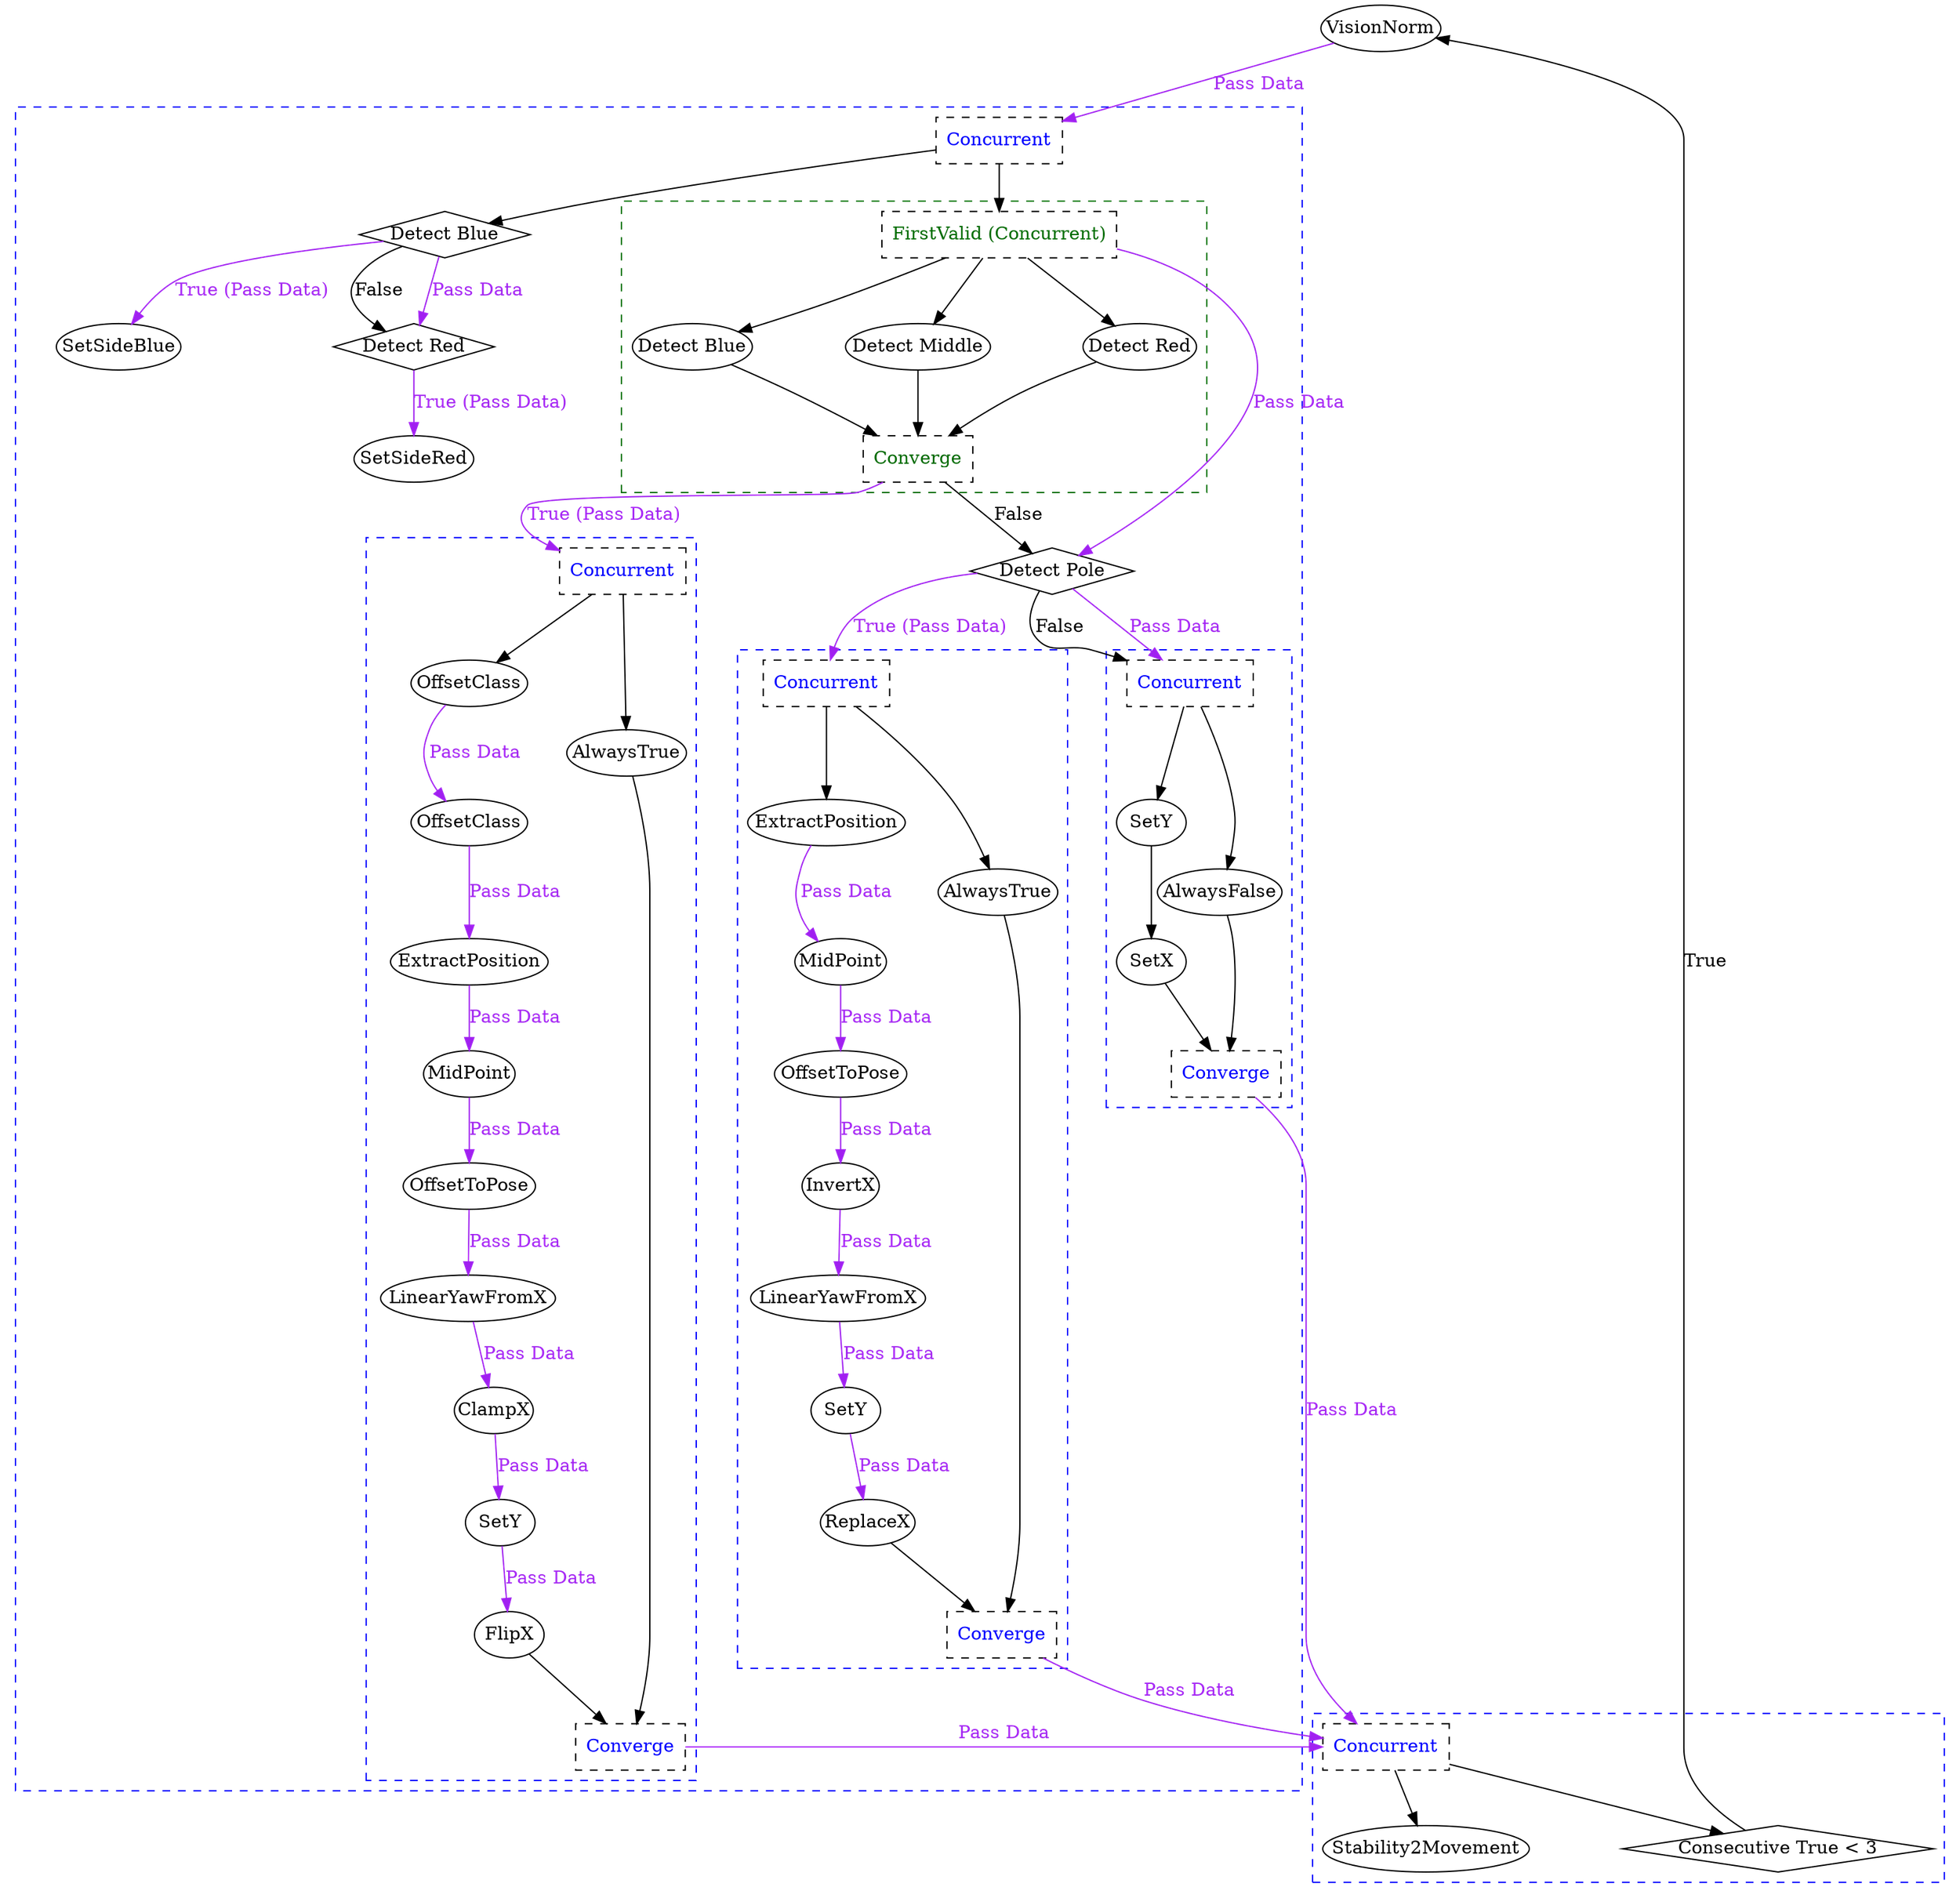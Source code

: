 digraph G {
	splines = true;
	nodesep = 1.0;
	bgcolor = "none"
	"5ece2f56-3b2d-4ace-a5f9-6c071a15a79a" [shape = diamond];
	subgraph "cluster_5b265b7f-7791-402d-bb47-9054b932c43b" {
		style = dashed;
		color = blue;
		"d640c9e9-5dfe-416b-aafa-9992d9027125" [shape = diamond];
		"f2d893b2-ea0c-41d6-9fef-0c10b36ee216" [shape = diamond];
		"7473f99e-4ad1-4b58-b074-96fab5957204" [shape = diamond];
		"a5ab0cc5-5dfc-4d0e-8311-21c143d61d5e" [shape = diamond];
		subgraph "cluster_3d518d72-28ab-4e8a-8379-fdb2cdcdeec9" {
			style = dashed;
			color = blue;
			"81d1e589-0469-43e9-8fa1-a2045bb27fc5" -> "9dd1817f-1cde-4cfc-833c-204e55f45190" [color = purple, fontcolor = purple, label = "Pass Data"];
			"3102ad90-7ced-45c0-ba4f-86380f73e066" -> "81d1e589-0469-43e9-8fa1-a2045bb27fc5" [color = purple, fontcolor = purple, label = "Pass Data"];
			"46c8f0d0-b709-47d0-acc6-e4255cfa1558" -> "3102ad90-7ced-45c0-ba4f-86380f73e066" [color = purple, fontcolor = purple, label = "Pass Data"];
			"fc98ccb8-32c8-4a14-962c-94d90a1da169" -> "46c8f0d0-b709-47d0-acc6-e4255cfa1558" [color = purple, fontcolor = purple, label = "Pass Data"];
			"a841218c-9fbd-4393-88f0-e93d5a7c8854" -> "fc98ccb8-32c8-4a14-962c-94d90a1da169" [color = purple, fontcolor = purple, label = "Pass Data"];
			"3b663726-6795-43ca-9ee3-a63c6741ea9d" -> "a841218c-9fbd-4393-88f0-e93d5a7c8854" [color = purple, fontcolor = purple, label = "Pass Data"];
			"14c63487-822f-49f7-9fdc-3dfbbd06379d" -> "3b663726-6795-43ca-9ee3-a63c6741ea9d" [color = purple, fontcolor = purple, label = "Pass Data"];
			"aaa33a27-3cb3-4c8b-ba9a-5b4eb2362ba7" -> "14c63487-822f-49f7-9fdc-3dfbbd06379d" [color = purple, fontcolor = purple, label = "Pass Data"];
			"cf38b983-4306-4ff1-aa30-03d95aa1c98d" -> "aaa33a27-3cb3-4c8b-ba9a-5b4eb2362ba7";
			"cf38b983-4306-4ff1-aa30-03d95aa1c98d" -> "b722bb5f-9132-4c91-a328-c9556975c559";
			"9dd1817f-1cde-4cfc-833c-204e55f45190" -> "e08aa6ba-2ec9-4547-b41a-7b749fa0a36d";
			"b722bb5f-9132-4c91-a328-c9556975c559" -> "e08aa6ba-2ec9-4547-b41a-7b749fa0a36d";
			"cf38b983-4306-4ff1-aa30-03d95aa1c98d" [label = "Concurrent", shape = box, fontcolor = blue, style = dashed];
			"aaa33a27-3cb3-4c8b-ba9a-5b4eb2362ba7" [label = "OffsetClass", margin = 0];
			"14c63487-822f-49f7-9fdc-3dfbbd06379d" [label = "OffsetClass", margin = 0];
			"3b663726-6795-43ca-9ee3-a63c6741ea9d" [label = "ExtractPosition", margin = 0];
			"a841218c-9fbd-4393-88f0-e93d5a7c8854" [label = "MidPoint", margin = 0];
			"fc98ccb8-32c8-4a14-962c-94d90a1da169" [label = "OffsetToPose", margin = 0];
			"46c8f0d0-b709-47d0-acc6-e4255cfa1558" [label = "LinearYawFromX", margin = 0];
			"3102ad90-7ced-45c0-ba4f-86380f73e066" [label = "ClampX", margin = 0];
			"81d1e589-0469-43e9-8fa1-a2045bb27fc5" [label = "SetY", margin = 0];
			"9dd1817f-1cde-4cfc-833c-204e55f45190" [label = "FlipX", margin = 0];
			"b722bb5f-9132-4c91-a328-c9556975c559" [label = "AlwaysTrue", margin = 0];
			"e08aa6ba-2ec9-4547-b41a-7b749fa0a36d" [label = "Converge", shape = box, fontcolor = blue, style = dashed];
		}
		
		subgraph "cluster_71d34ca1-dd76-4152-9d1d-3ccaae7d5131" {
			style = dashed;
			color = blue;
			"7abc203a-5c92-4754-a302-7f065910dff6" -> "c041f93f-33e5-4ad9-87df-fd360a0507fb" [color = purple, fontcolor = purple, label = "Pass Data"];
			"86a444b5-4ade-4ac3-a0ee-247ce8fb3a45" -> "7abc203a-5c92-4754-a302-7f065910dff6" [color = purple, fontcolor = purple, label = "Pass Data"];
			"91d21299-96cf-4b0d-9e91-217ccdba40d3" -> "86a444b5-4ade-4ac3-a0ee-247ce8fb3a45" [color = purple, fontcolor = purple, label = "Pass Data"];
			"9a26646a-c870-4098-bf33-2baafcee0e65" -> "91d21299-96cf-4b0d-9e91-217ccdba40d3" [color = purple, fontcolor = purple, label = "Pass Data"];
			"187aebc6-836f-416a-acf6-ec97f8bcb36f" -> "9a26646a-c870-4098-bf33-2baafcee0e65" [color = purple, fontcolor = purple, label = "Pass Data"];
			"3857bdb1-0665-422d-aef5-2b7354f5bf2c" -> "187aebc6-836f-416a-acf6-ec97f8bcb36f" [color = purple, fontcolor = purple, label = "Pass Data"];
			"eb62b4ed-9e6a-42b4-8eec-c6e6c1ce54cf" -> "3857bdb1-0665-422d-aef5-2b7354f5bf2c";
			"eb62b4ed-9e6a-42b4-8eec-c6e6c1ce54cf" -> "41adabc1-75e0-4871-90b1-2bec0b79b4b6";
			"c041f93f-33e5-4ad9-87df-fd360a0507fb" -> "82fc0d5b-cc38-4647-bd66-66f5d8150807";
			"41adabc1-75e0-4871-90b1-2bec0b79b4b6" -> "82fc0d5b-cc38-4647-bd66-66f5d8150807";
			"eb62b4ed-9e6a-42b4-8eec-c6e6c1ce54cf" [label = "Concurrent", shape = box, fontcolor = blue, style = dashed];
			"3857bdb1-0665-422d-aef5-2b7354f5bf2c" [label = "ExtractPosition", margin = 0];
			"187aebc6-836f-416a-acf6-ec97f8bcb36f" [label = "MidPoint", margin = 0];
			"9a26646a-c870-4098-bf33-2baafcee0e65" [label = "OffsetToPose", margin = 0];
			"91d21299-96cf-4b0d-9e91-217ccdba40d3" [label = "InvertX", margin = 0];
			"86a444b5-4ade-4ac3-a0ee-247ce8fb3a45" [label = "LinearYawFromX", margin = 0];
			"7abc203a-5c92-4754-a302-7f065910dff6" [label = "SetY", margin = 0];
			"c041f93f-33e5-4ad9-87df-fd360a0507fb" [label = "ReplaceX", margin = 0];
			"41adabc1-75e0-4871-90b1-2bec0b79b4b6" [label = "AlwaysTrue", margin = 0];
			"82fc0d5b-cc38-4647-bd66-66f5d8150807" [label = "Converge", shape = box, fontcolor = blue, style = dashed];
		}
		
		subgraph "cluster_687cb7da-db1d-4b88-95b9-cd2b70408359" {
			style = dashed;
			color = blue;
			"6e3a7263-7df4-4d57-b7a9-82703d0508de" -> "f77bc18f-c20f-4235-ba59-1f6a2ea26624" ;
			"92d1fdb3-bd48-4ab9-b4d7-758c89fbd1a9" -> "6e3a7263-7df4-4d57-b7a9-82703d0508de";
			"92d1fdb3-bd48-4ab9-b4d7-758c89fbd1a9" -> "97c63f36-892c-4028-ab32-9a99bc9a5b98";
			"f77bc18f-c20f-4235-ba59-1f6a2ea26624" -> "22ae0aa6-4d60-40e8-97ba-387b43b20e8d";
			"97c63f36-892c-4028-ab32-9a99bc9a5b98" -> "22ae0aa6-4d60-40e8-97ba-387b43b20e8d";
			"92d1fdb3-bd48-4ab9-b4d7-758c89fbd1a9" [label = "Concurrent", shape = box, fontcolor = blue, style = dashed];
			"6e3a7263-7df4-4d57-b7a9-82703d0508de" [label = "SetY", margin = 0];
			"f77bc18f-c20f-4235-ba59-1f6a2ea26624" [label = "SetX", margin = 0];
			"97c63f36-892c-4028-ab32-9a99bc9a5b98" [label = "AlwaysFalse", margin = 0];
			"22ae0aa6-4d60-40e8-97ba-387b43b20e8d" [label = "Converge", shape = box, fontcolor = blue, style = dashed];
		}
		
		subgraph "cluster_83a34abb-7548-4753-ae2d-e7419c80f8a1" {
			style = dashed;
			color = darkgreen;
			"cfe7581d-ace9-40e3-97e4-b2b4eb53da6c" -> "bc9fd9c7-feeb-4926-8518-184145ca619c";
			"cfe7581d-ace9-40e3-97e4-b2b4eb53da6c" -> "4b6bc342-7967-4ec2-b49a-b5cf322abda4";
			"cfe7581d-ace9-40e3-97e4-b2b4eb53da6c" -> "30255d14-d285-46be-97f6-bd5ac1d0b4f8";
			"bc9fd9c7-feeb-4926-8518-184145ca619c" -> "a5ab0cc5-5dfc-4d0e-8311-21c143d61d5e";
			"4b6bc342-7967-4ec2-b49a-b5cf322abda4" -> "a5ab0cc5-5dfc-4d0e-8311-21c143d61d5e";
			"30255d14-d285-46be-97f6-bd5ac1d0b4f8" -> "a5ab0cc5-5dfc-4d0e-8311-21c143d61d5e";
			"cfe7581d-ace9-40e3-97e4-b2b4eb53da6c" [label = "FirstValid (Concurrent)", shape = box, fontcolor = darkgreen, style = dashed];
			"bc9fd9c7-feeb-4926-8518-184145ca619c" [label = "Detect Blue", margin = 0];
			"4b6bc342-7967-4ec2-b49a-b5cf322abda4" [label = "Detect Middle", margin = 0];
			"30255d14-d285-46be-97f6-bd5ac1d0b4f8" [label = "Detect Red", margin = 0];
			"a5ab0cc5-5dfc-4d0e-8311-21c143d61d5e" [label = "Converge", shape = box, fontcolor = darkgreen, style = dashed];
		}
		
		"d640c9e9-5dfe-416b-aafa-9992d9027125" -> "13f2323f-a297-4598-bfc1-d5865c21ae81" [color = purple, fontcolor = purple, label = "True (Pass Data)"];
		"f2d893b2-ea0c-41d6-9fef-0c10b36ee216" -> "b1101ff9-0cf5-4f3a-b1a3-90a09d689c77" [color = purple, fontcolor = purple, label = "True (Pass Data)"];
		"f2d893b2-ea0c-41d6-9fef-0c10b36ee216" -> "d640c9e9-5dfe-416b-aafa-9992d9027125" [label = "False"];
		"f2d893b2-ea0c-41d6-9fef-0c10b36ee216" -> "d640c9e9-5dfe-416b-aafa-9992d9027125" [color = purple, fontcolor = purple, label = "Pass Data"];
		"7473f99e-4ad1-4b58-b074-96fab5957204" -> "eb62b4ed-9e6a-42b4-8eec-c6e6c1ce54cf" [color = purple, fontcolor = purple, label = "True (Pass Data)"];
		"7473f99e-4ad1-4b58-b074-96fab5957204" -> "92d1fdb3-bd48-4ab9-b4d7-758c89fbd1a9" [label = "False"];
		"7473f99e-4ad1-4b58-b074-96fab5957204" -> "92d1fdb3-bd48-4ab9-b4d7-758c89fbd1a9" [color = purple, fontcolor = purple, label = "Pass Data"];
		"a5ab0cc5-5dfc-4d0e-8311-21c143d61d5e" -> "cf38b983-4306-4ff1-aa30-03d95aa1c98d" [color = purple, fontcolor = purple, label = "True (Pass Data)"];
		"a5ab0cc5-5dfc-4d0e-8311-21c143d61d5e" -> "7473f99e-4ad1-4b58-b074-96fab5957204" [label = "False"];
		"cfe7581d-ace9-40e3-97e4-b2b4eb53da6c" -> "7473f99e-4ad1-4b58-b074-96fab5957204" [color = purple, fontcolor = purple, label = "Pass Data"];
		"712309f7-df5a-4f37-a25b-3cb879d84768" -> "f2d893b2-ea0c-41d6-9fef-0c10b36ee216";
		"712309f7-df5a-4f37-a25b-3cb879d84768" -> "cfe7581d-ace9-40e3-97e4-b2b4eb53da6c";
		"712309f7-df5a-4f37-a25b-3cb879d84768" [label = "Concurrent", shape = box, fontcolor = blue, style = dashed];
		"b1101ff9-0cf5-4f3a-b1a3-90a09d689c77" [label = "SetSideBlue", margin = 0];
		"13f2323f-a297-4598-bfc1-d5865c21ae81" [label = "SetSideRed", margin = 0];
		"d640c9e9-5dfe-416b-aafa-9992d9027125" [label = "Detect Red", margin = 0];
		"f2d893b2-ea0c-41d6-9fef-0c10b36ee216" [label = "Detect Blue", margin = 0];
		"7473f99e-4ad1-4b58-b074-96fab5957204" [label = "Detect Pole", margin = 0];
	}
	
	subgraph "cluster_e9cb075d-5a0c-476a-a8da-b736d49f8909" {
		style = dashed;
		color = blue;
		"afd64ad8-2597-45d6-ad15-a4e65e98478d" -> "9ebe0f98-2c17-4d86-8b0d-2e3794f30a2c";
		"afd64ad8-2597-45d6-ad15-a4e65e98478d" -> "5ece2f56-3b2d-4ace-a5f9-6c071a15a79a";
		"afd64ad8-2597-45d6-ad15-a4e65e98478d" [label = "Concurrent", shape = box, fontcolor = blue, style = dashed];
		"9ebe0f98-2c17-4d86-8b0d-2e3794f30a2c" [label = "Stability2Movement", margin = 0];
		"5ece2f56-3b2d-4ace-a5f9-6c071a15a79a" [label = "Consecutive True < 3", margin = 0];
	}
	
	"e08aa6ba-2ec9-4547-b41a-7b749fa0a36d" -> "afd64ad8-2597-45d6-ad15-a4e65e98478d" [color = purple, fontcolor = purple, label = "Pass Data"];
	"82fc0d5b-cc38-4647-bd66-66f5d8150807" -> "afd64ad8-2597-45d6-ad15-a4e65e98478d" [color = purple, fontcolor = purple, label = "Pass Data"];
	"22ae0aa6-4d60-40e8-97ba-387b43b20e8d" -> "afd64ad8-2597-45d6-ad15-a4e65e98478d" [color = purple, fontcolor = purple, label = "Pass Data"];
	"d5bccb21-962e-4bf5-95cd-0655c1f83926" -> "712309f7-df5a-4f37-a25b-3cb879d84768" [color = purple, fontcolor = purple, label = "Pass Data"];
	"5ece2f56-3b2d-4ace-a5f9-6c071a15a79a" -> "d5bccb21-962e-4bf5-95cd-0655c1f83926" [label = "True"];
	"d5bccb21-962e-4bf5-95cd-0655c1f83926" [label = "VisionNorm", margin = 0];
}

